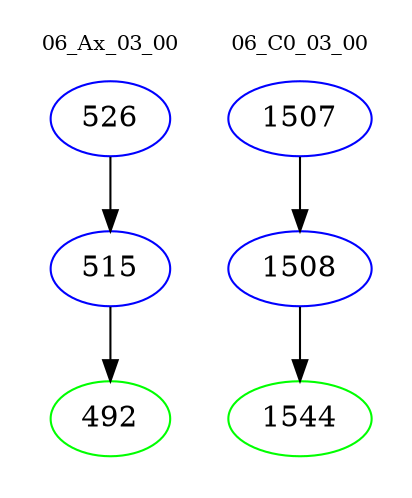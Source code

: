 digraph{
subgraph cluster_0 {
color = white
label = "06_Ax_03_00";
fontsize=10;
T0_526 [label="526", color="blue"]
T0_526 -> T0_515 [color="black"]
T0_515 [label="515", color="blue"]
T0_515 -> T0_492 [color="black"]
T0_492 [label="492", color="green"]
}
subgraph cluster_1 {
color = white
label = "06_C0_03_00";
fontsize=10;
T1_1507 [label="1507", color="blue"]
T1_1507 -> T1_1508 [color="black"]
T1_1508 [label="1508", color="blue"]
T1_1508 -> T1_1544 [color="black"]
T1_1544 [label="1544", color="green"]
}
}
